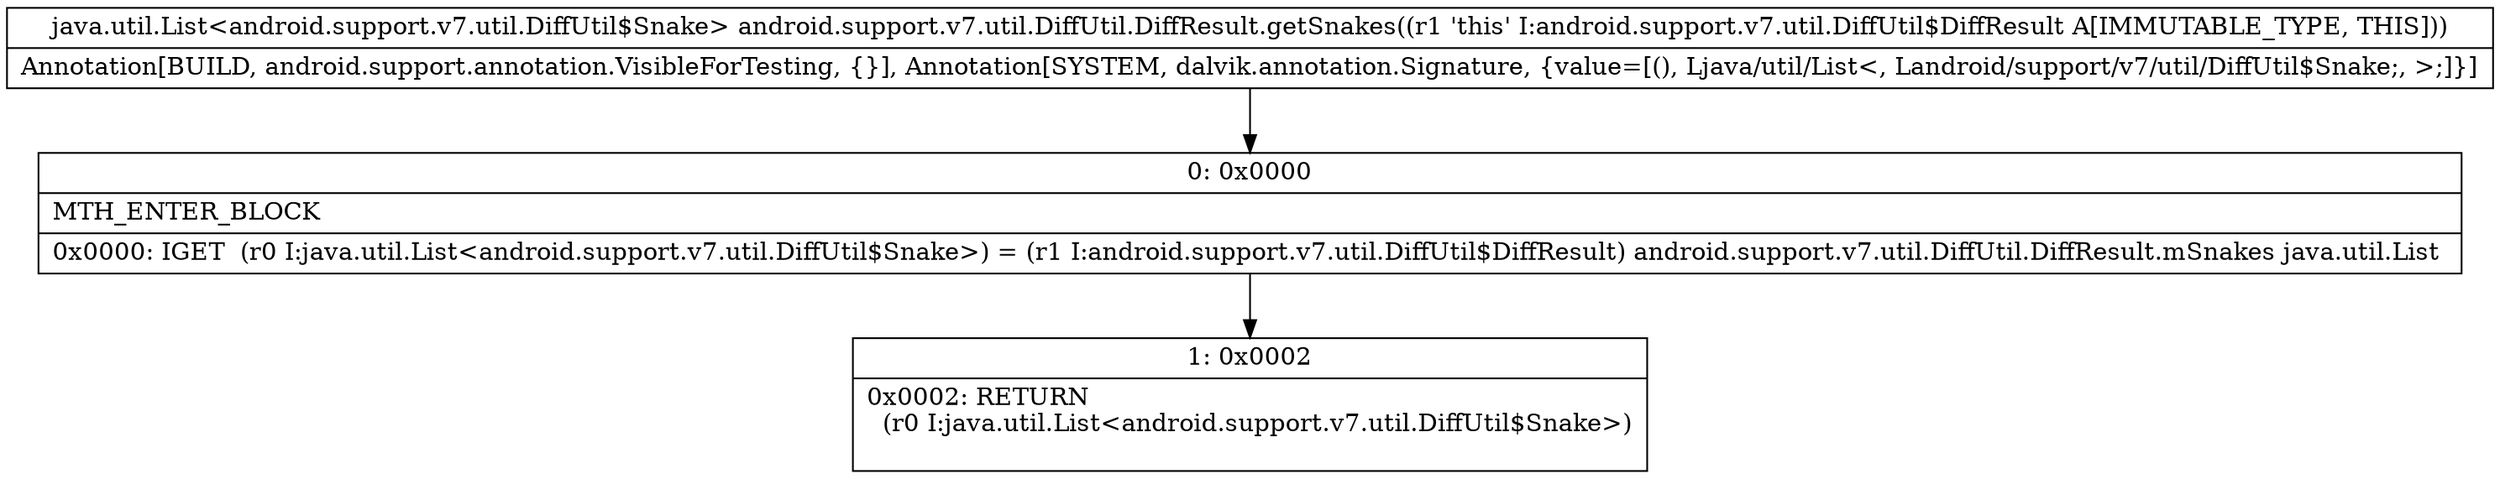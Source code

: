 digraph "CFG forandroid.support.v7.util.DiffUtil.DiffResult.getSnakes()Ljava\/util\/List;" {
Node_0 [shape=record,label="{0\:\ 0x0000|MTH_ENTER_BLOCK\l|0x0000: IGET  (r0 I:java.util.List\<android.support.v7.util.DiffUtil$Snake\>) = (r1 I:android.support.v7.util.DiffUtil$DiffResult) android.support.v7.util.DiffUtil.DiffResult.mSnakes java.util.List \l}"];
Node_1 [shape=record,label="{1\:\ 0x0002|0x0002: RETURN  \l  (r0 I:java.util.List\<android.support.v7.util.DiffUtil$Snake\>)\l \l}"];
MethodNode[shape=record,label="{java.util.List\<android.support.v7.util.DiffUtil$Snake\> android.support.v7.util.DiffUtil.DiffResult.getSnakes((r1 'this' I:android.support.v7.util.DiffUtil$DiffResult A[IMMUTABLE_TYPE, THIS]))  | Annotation[BUILD, android.support.annotation.VisibleForTesting, \{\}], Annotation[SYSTEM, dalvik.annotation.Signature, \{value=[(), Ljava\/util\/List\<, Landroid\/support\/v7\/util\/DiffUtil$Snake;, \>;]\}]\l}"];
MethodNode -> Node_0;
Node_0 -> Node_1;
}

